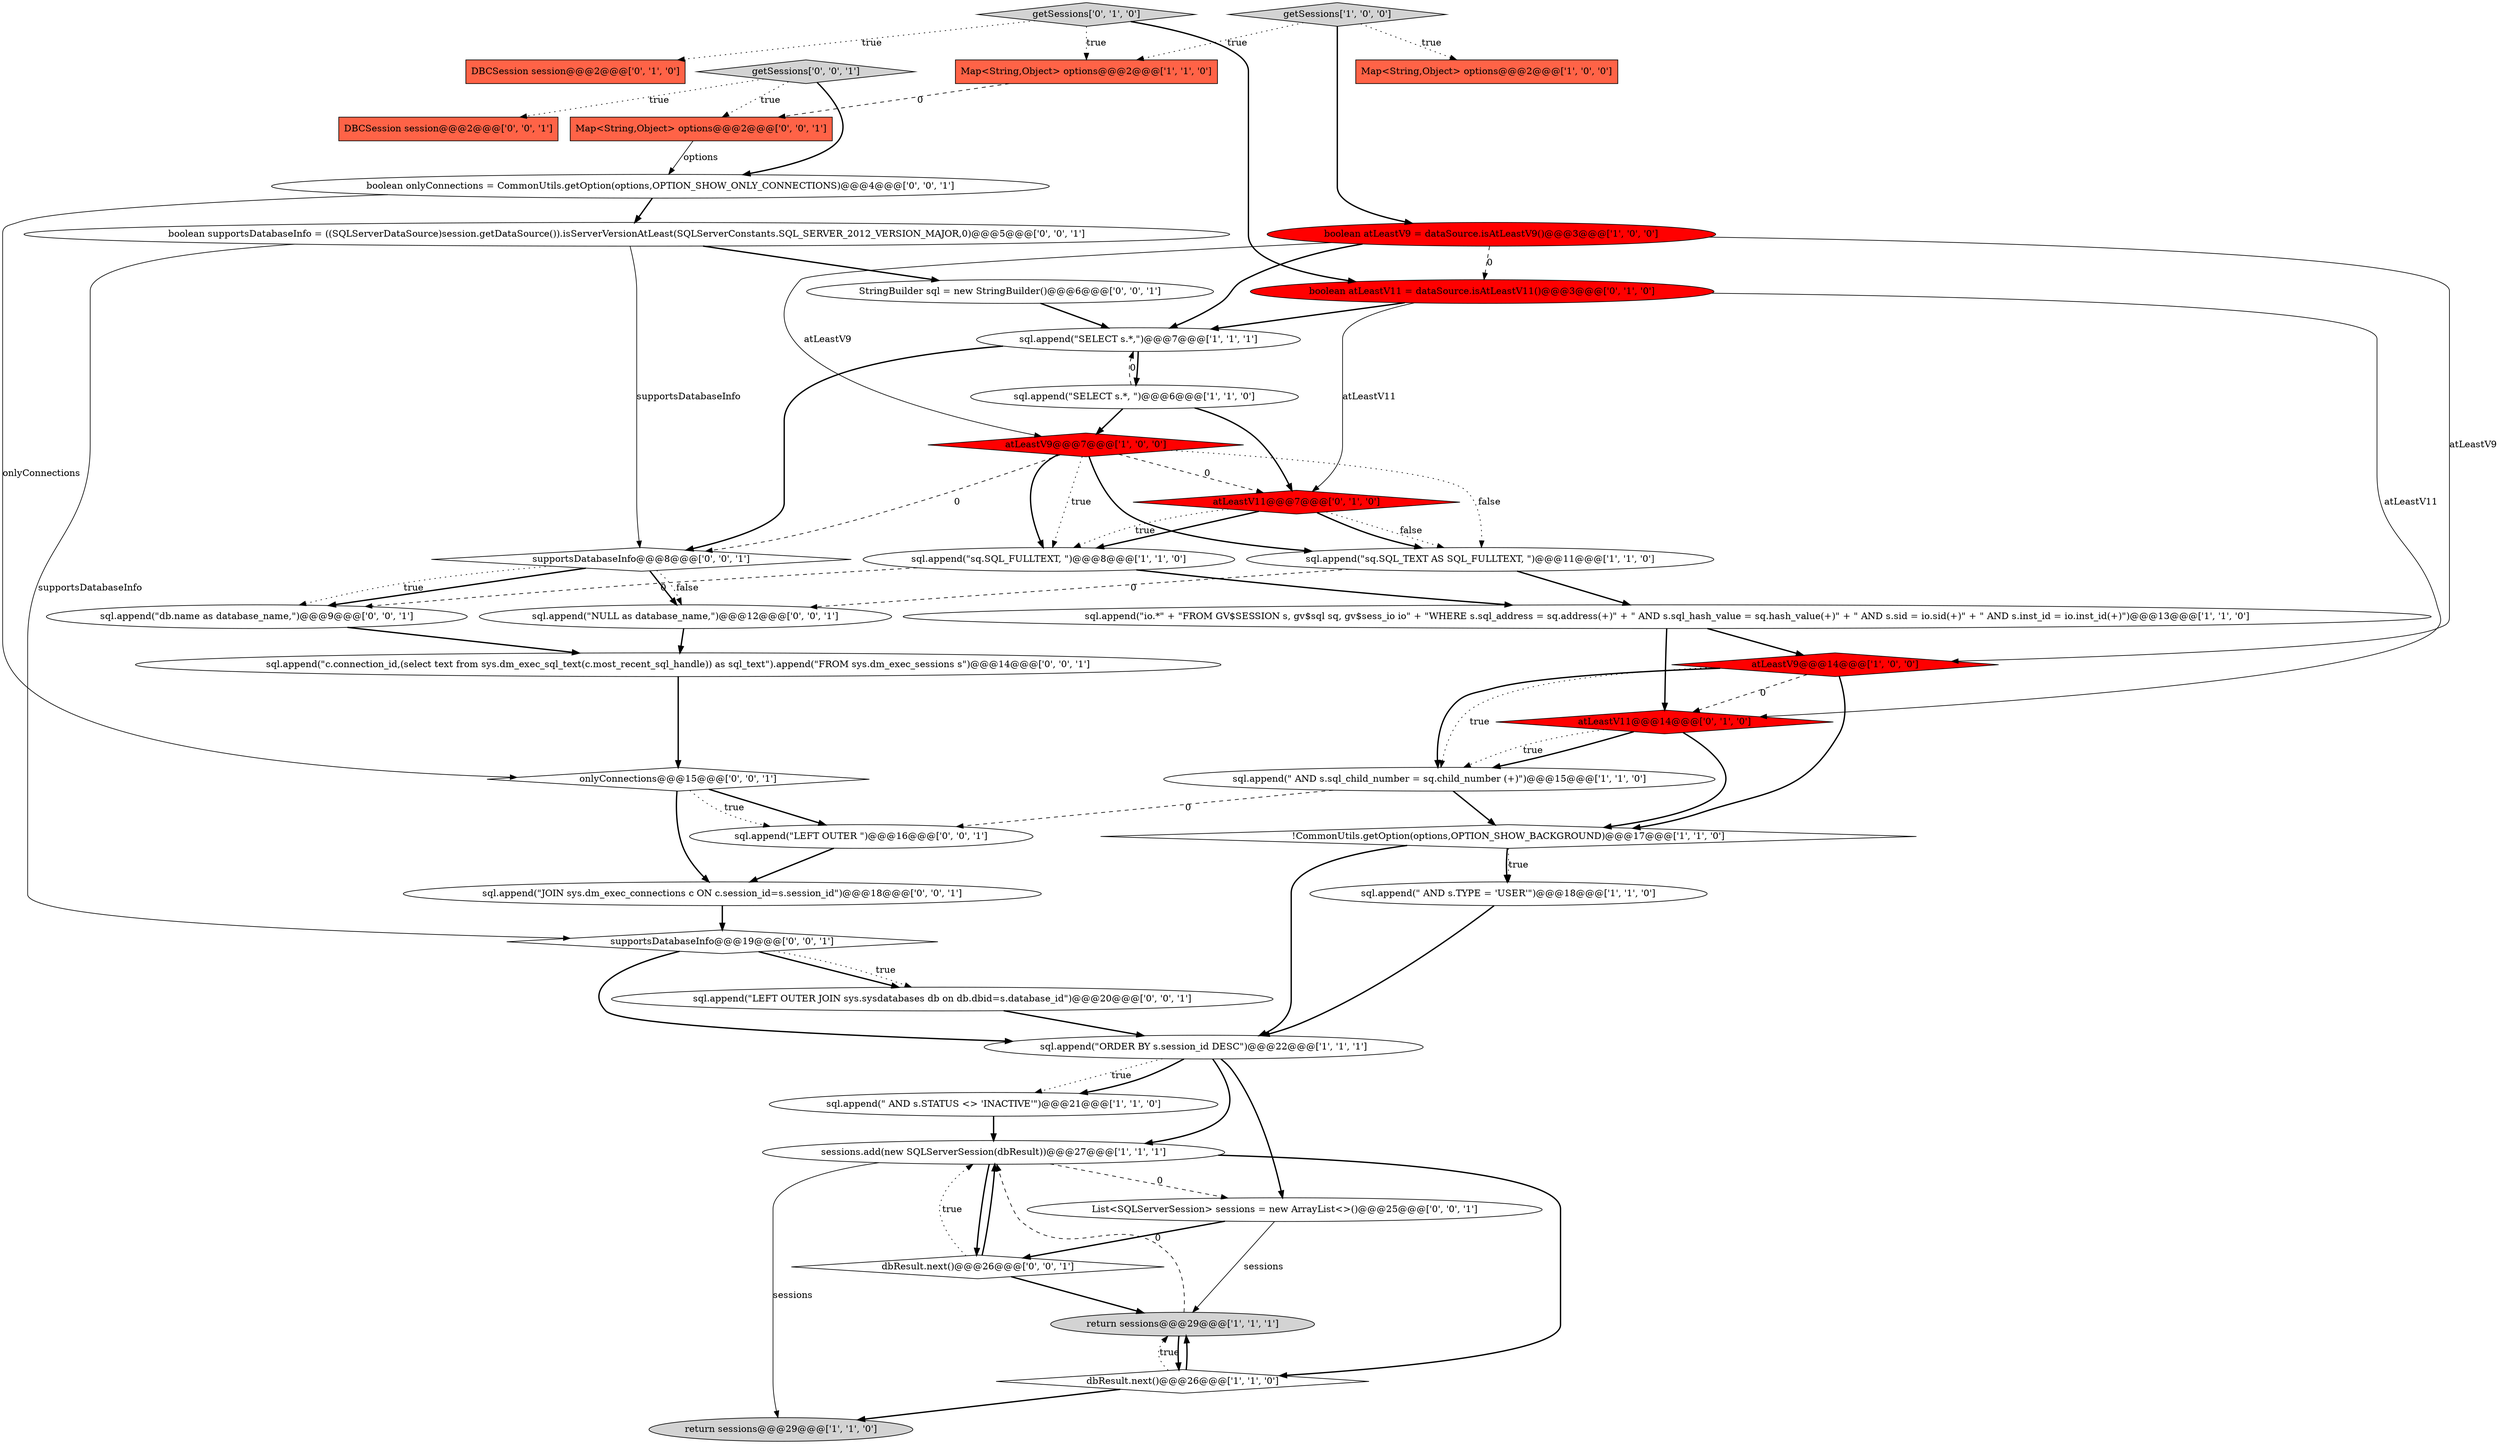 digraph {
2 [style = filled, label = "sessions.add(new SQLServerSession(dbResult))@@@27@@@['1', '1', '1']", fillcolor = white, shape = ellipse image = "AAA0AAABBB1BBB"];
9 [style = filled, label = "!CommonUtils.getOption(options,OPTION_SHOW_BACKGROUND)@@@17@@@['1', '1', '0']", fillcolor = white, shape = diamond image = "AAA0AAABBB1BBB"];
28 [style = filled, label = "sql.append(\"JOIN sys.dm_exec_connections c ON c.session_id=s.session_id\")@@@18@@@['0', '0', '1']", fillcolor = white, shape = ellipse image = "AAA0AAABBB3BBB"];
16 [style = filled, label = "sql.append(\" AND s.TYPE = 'USER'\")@@@18@@@['1', '1', '0']", fillcolor = white, shape = ellipse image = "AAA0AAABBB1BBB"];
38 [style = filled, label = "sql.append(\"LEFT OUTER \")@@@16@@@['0', '0', '1']", fillcolor = white, shape = ellipse image = "AAA0AAABBB3BBB"];
17 [style = filled, label = "sql.append(\"ORDER BY s.session_id DESC\")@@@22@@@['1', '1', '1']", fillcolor = white, shape = ellipse image = "AAA0AAABBB1BBB"];
27 [style = filled, label = "sql.append(\"LEFT OUTER JOIN sys.sysdatabases db on db.dbid=s.database_id\")@@@20@@@['0', '0', '1']", fillcolor = white, shape = ellipse image = "AAA0AAABBB3BBB"];
30 [style = filled, label = "sql.append(\"db.name as database_name,\")@@@9@@@['0', '0', '1']", fillcolor = white, shape = ellipse image = "AAA0AAABBB3BBB"];
34 [style = filled, label = "getSessions['0', '0', '1']", fillcolor = lightgray, shape = diamond image = "AAA0AAABBB3BBB"];
35 [style = filled, label = "List<SQLServerSession> sessions = new ArrayList<>()@@@25@@@['0', '0', '1']", fillcolor = white, shape = ellipse image = "AAA0AAABBB3BBB"];
41 [style = filled, label = "onlyConnections@@@15@@@['0', '0', '1']", fillcolor = white, shape = diamond image = "AAA0AAABBB3BBB"];
24 [style = filled, label = "getSessions['0', '1', '0']", fillcolor = lightgray, shape = diamond image = "AAA0AAABBB2BBB"];
14 [style = filled, label = "getSessions['1', '0', '0']", fillcolor = lightgray, shape = diamond image = "AAA0AAABBB1BBB"];
31 [style = filled, label = "supportsDatabaseInfo@@@8@@@['0', '0', '1']", fillcolor = white, shape = diamond image = "AAA0AAABBB3BBB"];
33 [style = filled, label = "dbResult.next()@@@26@@@['0', '0', '1']", fillcolor = white, shape = diamond image = "AAA0AAABBB3BBB"];
10 [style = filled, label = "return sessions@@@29@@@['1', '1', '1']", fillcolor = lightgray, shape = ellipse image = "AAA0AAABBB1BBB"];
26 [style = filled, label = "sql.append(\"NULL as database_name,\")@@@12@@@['0', '0', '1']", fillcolor = white, shape = ellipse image = "AAA0AAABBB3BBB"];
5 [style = filled, label = "Map<String,Object> options@@@2@@@['1', '0', '0']", fillcolor = tomato, shape = box image = "AAA0AAABBB1BBB"];
13 [style = filled, label = "sql.append(\"sq.SQL_FULLTEXT, \")@@@8@@@['1', '1', '0']", fillcolor = white, shape = ellipse image = "AAA0AAABBB1BBB"];
6 [style = filled, label = "sql.append(\"SELECT s.*,\")@@@7@@@['1', '1', '1']", fillcolor = white, shape = ellipse image = "AAA0AAABBB1BBB"];
15 [style = filled, label = "sql.append(\" AND s.STATUS <> 'INACTIVE'\")@@@21@@@['1', '1', '0']", fillcolor = white, shape = ellipse image = "AAA0AAABBB1BBB"];
21 [style = filled, label = "atLeastV11@@@7@@@['0', '1', '0']", fillcolor = red, shape = diamond image = "AAA1AAABBB2BBB"];
25 [style = filled, label = "DBCSession session@@@2@@@['0', '0', '1']", fillcolor = tomato, shape = box image = "AAA0AAABBB3BBB"];
37 [style = filled, label = "boolean onlyConnections = CommonUtils.getOption(options,OPTION_SHOW_ONLY_CONNECTIONS)@@@4@@@['0', '0', '1']", fillcolor = white, shape = ellipse image = "AAA0AAABBB3BBB"];
32 [style = filled, label = "boolean supportsDatabaseInfo = ((SQLServerDataSource)session.getDataSource()).isServerVersionAtLeast(SQLServerConstants.SQL_SERVER_2012_VERSION_MAJOR,0)@@@5@@@['0', '0', '1']", fillcolor = white, shape = ellipse image = "AAA0AAABBB3BBB"];
3 [style = filled, label = "sql.append(\"SELECT s.*, \")@@@6@@@['1', '1', '0']", fillcolor = white, shape = ellipse image = "AAA0AAABBB1BBB"];
0 [style = filled, label = "atLeastV9@@@7@@@['1', '0', '0']", fillcolor = red, shape = diamond image = "AAA1AAABBB1BBB"];
1 [style = filled, label = "sql.append(\"sq.SQL_TEXT AS SQL_FULLTEXT, \")@@@11@@@['1', '1', '0']", fillcolor = white, shape = ellipse image = "AAA0AAABBB1BBB"];
18 [style = filled, label = "sql.append(\"io.*\" + \"FROM GV$SESSION s, gv$sql sq, gv$sess_io io\" + \"WHERE s.sql_address = sq.address(+)\" + \" AND s.sql_hash_value = sq.hash_value(+)\" + \" AND s.sid = io.sid(+)\" + \" AND s.inst_id = io.inst_id(+)\")@@@13@@@['1', '1', '0']", fillcolor = white, shape = ellipse image = "AAA0AAABBB1BBB"];
36 [style = filled, label = "Map<String,Object> options@@@2@@@['0', '0', '1']", fillcolor = tomato, shape = box image = "AAA0AAABBB3BBB"];
23 [style = filled, label = "atLeastV11@@@14@@@['0', '1', '0']", fillcolor = red, shape = diamond image = "AAA1AAABBB2BBB"];
29 [style = filled, label = "supportsDatabaseInfo@@@19@@@['0', '0', '1']", fillcolor = white, shape = diamond image = "AAA0AAABBB3BBB"];
11 [style = filled, label = "return sessions@@@29@@@['1', '1', '0']", fillcolor = lightgray, shape = ellipse image = "AAA0AAABBB1BBB"];
39 [style = filled, label = "sql.append(\"c.connection_id,(select text from sys.dm_exec_sql_text(c.most_recent_sql_handle)) as sql_text\").append(\"FROM sys.dm_exec_sessions s\")@@@14@@@['0', '0', '1']", fillcolor = white, shape = ellipse image = "AAA0AAABBB3BBB"];
7 [style = filled, label = "sql.append(\" AND s.sql_child_number = sq.child_number (+)\")@@@15@@@['1', '1', '0']", fillcolor = white, shape = ellipse image = "AAA0AAABBB1BBB"];
40 [style = filled, label = "StringBuilder sql = new StringBuilder()@@@6@@@['0', '0', '1']", fillcolor = white, shape = ellipse image = "AAA0AAABBB3BBB"];
12 [style = filled, label = "dbResult.next()@@@26@@@['1', '1', '0']", fillcolor = white, shape = diamond image = "AAA0AAABBB1BBB"];
4 [style = filled, label = "boolean atLeastV9 = dataSource.isAtLeastV9()@@@3@@@['1', '0', '0']", fillcolor = red, shape = ellipse image = "AAA1AAABBB1BBB"];
8 [style = filled, label = "Map<String,Object> options@@@2@@@['1', '1', '0']", fillcolor = tomato, shape = box image = "AAA0AAABBB1BBB"];
22 [style = filled, label = "DBCSession session@@@2@@@['0', '1', '0']", fillcolor = tomato, shape = box image = "AAA0AAABBB2BBB"];
19 [style = filled, label = "atLeastV9@@@14@@@['1', '0', '0']", fillcolor = red, shape = diamond image = "AAA1AAABBB1BBB"];
20 [style = filled, label = "boolean atLeastV11 = dataSource.isAtLeastV11()@@@3@@@['0', '1', '0']", fillcolor = red, shape = ellipse image = "AAA1AAABBB2BBB"];
6->3 [style = bold, label=""];
40->6 [style = bold, label=""];
0->13 [style = bold, label=""];
21->1 [style = dotted, label="false"];
41->38 [style = dotted, label="true"];
9->16 [style = bold, label=""];
41->28 [style = bold, label=""];
7->9 [style = bold, label=""];
12->10 [style = bold, label=""];
17->15 [style = dotted, label="true"];
19->23 [style = dashed, label="0"];
19->9 [style = bold, label=""];
10->12 [style = bold, label=""];
21->1 [style = bold, label=""];
31->30 [style = bold, label=""];
33->2 [style = dotted, label="true"];
27->17 [style = bold, label=""];
37->32 [style = bold, label=""];
24->8 [style = dotted, label="true"];
21->13 [style = bold, label=""];
17->35 [style = bold, label=""];
32->31 [style = solid, label="supportsDatabaseInfo"];
38->28 [style = bold, label=""];
2->11 [style = solid, label="sessions"];
12->11 [style = bold, label=""];
18->19 [style = bold, label=""];
9->17 [style = bold, label=""];
16->17 [style = bold, label=""];
32->29 [style = solid, label="supportsDatabaseInfo"];
3->0 [style = bold, label=""];
24->20 [style = bold, label=""];
31->30 [style = dotted, label="true"];
29->27 [style = bold, label=""];
17->2 [style = bold, label=""];
12->10 [style = dotted, label="true"];
24->22 [style = dotted, label="true"];
7->38 [style = dashed, label="0"];
17->15 [style = bold, label=""];
2->33 [style = bold, label=""];
39->41 [style = bold, label=""];
41->38 [style = bold, label=""];
21->13 [style = dotted, label="true"];
23->7 [style = bold, label=""];
13->18 [style = bold, label=""];
14->4 [style = bold, label=""];
28->29 [style = bold, label=""];
29->17 [style = bold, label=""];
18->23 [style = bold, label=""];
1->26 [style = dashed, label="0"];
2->35 [style = dashed, label="0"];
34->36 [style = dotted, label="true"];
19->7 [style = dotted, label="true"];
23->7 [style = dotted, label="true"];
8->36 [style = dashed, label="0"];
31->26 [style = bold, label=""];
4->0 [style = solid, label="atLeastV9"];
14->5 [style = dotted, label="true"];
4->20 [style = dashed, label="0"];
0->1 [style = bold, label=""];
32->40 [style = bold, label=""];
14->8 [style = dotted, label="true"];
3->21 [style = bold, label=""];
9->16 [style = dotted, label="true"];
20->21 [style = solid, label="atLeastV11"];
37->41 [style = solid, label="onlyConnections"];
34->25 [style = dotted, label="true"];
33->2 [style = bold, label=""];
15->2 [style = bold, label=""];
3->6 [style = dashed, label="0"];
0->13 [style = dotted, label="true"];
36->37 [style = solid, label="options"];
31->26 [style = dotted, label="false"];
4->6 [style = bold, label=""];
35->10 [style = solid, label="sessions"];
29->27 [style = dotted, label="true"];
20->23 [style = solid, label="atLeastV11"];
35->33 [style = bold, label=""];
4->19 [style = solid, label="atLeastV9"];
1->18 [style = bold, label=""];
33->10 [style = bold, label=""];
20->6 [style = bold, label=""];
0->1 [style = dotted, label="false"];
10->2 [style = dashed, label="0"];
26->39 [style = bold, label=""];
2->12 [style = bold, label=""];
6->31 [style = bold, label=""];
34->37 [style = bold, label=""];
0->21 [style = dashed, label="0"];
0->31 [style = dashed, label="0"];
30->39 [style = bold, label=""];
23->9 [style = bold, label=""];
19->7 [style = bold, label=""];
13->30 [style = dashed, label="0"];
}
